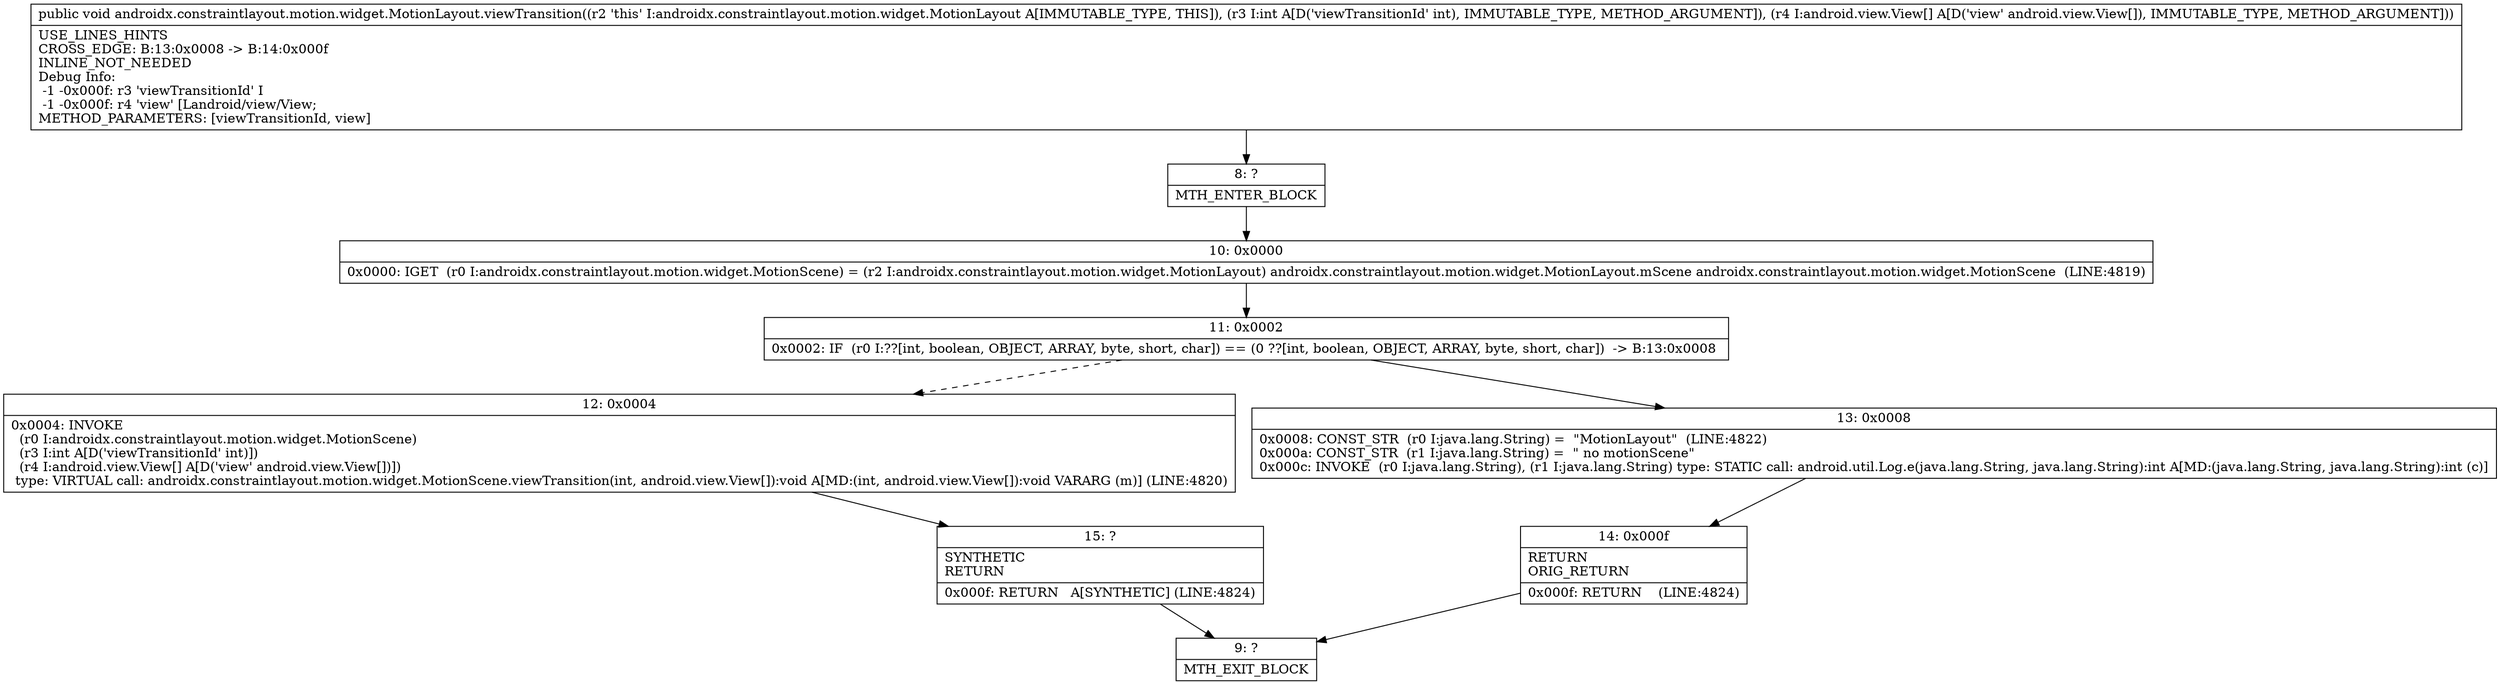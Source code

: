 digraph "CFG forandroidx.constraintlayout.motion.widget.MotionLayout.viewTransition(I[Landroid\/view\/View;)V" {
Node_8 [shape=record,label="{8\:\ ?|MTH_ENTER_BLOCK\l}"];
Node_10 [shape=record,label="{10\:\ 0x0000|0x0000: IGET  (r0 I:androidx.constraintlayout.motion.widget.MotionScene) = (r2 I:androidx.constraintlayout.motion.widget.MotionLayout) androidx.constraintlayout.motion.widget.MotionLayout.mScene androidx.constraintlayout.motion.widget.MotionScene  (LINE:4819)\l}"];
Node_11 [shape=record,label="{11\:\ 0x0002|0x0002: IF  (r0 I:??[int, boolean, OBJECT, ARRAY, byte, short, char]) == (0 ??[int, boolean, OBJECT, ARRAY, byte, short, char])  \-\> B:13:0x0008 \l}"];
Node_12 [shape=record,label="{12\:\ 0x0004|0x0004: INVOKE  \l  (r0 I:androidx.constraintlayout.motion.widget.MotionScene)\l  (r3 I:int A[D('viewTransitionId' int)])\l  (r4 I:android.view.View[] A[D('view' android.view.View[])])\l type: VIRTUAL call: androidx.constraintlayout.motion.widget.MotionScene.viewTransition(int, android.view.View[]):void A[MD:(int, android.view.View[]):void VARARG (m)] (LINE:4820)\l}"];
Node_15 [shape=record,label="{15\:\ ?|SYNTHETIC\lRETURN\l|0x000f: RETURN   A[SYNTHETIC] (LINE:4824)\l}"];
Node_9 [shape=record,label="{9\:\ ?|MTH_EXIT_BLOCK\l}"];
Node_13 [shape=record,label="{13\:\ 0x0008|0x0008: CONST_STR  (r0 I:java.lang.String) =  \"MotionLayout\"  (LINE:4822)\l0x000a: CONST_STR  (r1 I:java.lang.String) =  \" no motionScene\" \l0x000c: INVOKE  (r0 I:java.lang.String), (r1 I:java.lang.String) type: STATIC call: android.util.Log.e(java.lang.String, java.lang.String):int A[MD:(java.lang.String, java.lang.String):int (c)]\l}"];
Node_14 [shape=record,label="{14\:\ 0x000f|RETURN\lORIG_RETURN\l|0x000f: RETURN    (LINE:4824)\l}"];
MethodNode[shape=record,label="{public void androidx.constraintlayout.motion.widget.MotionLayout.viewTransition((r2 'this' I:androidx.constraintlayout.motion.widget.MotionLayout A[IMMUTABLE_TYPE, THIS]), (r3 I:int A[D('viewTransitionId' int), IMMUTABLE_TYPE, METHOD_ARGUMENT]), (r4 I:android.view.View[] A[D('view' android.view.View[]), IMMUTABLE_TYPE, METHOD_ARGUMENT]))  | USE_LINES_HINTS\lCROSS_EDGE: B:13:0x0008 \-\> B:14:0x000f\lINLINE_NOT_NEEDED\lDebug Info:\l  \-1 \-0x000f: r3 'viewTransitionId' I\l  \-1 \-0x000f: r4 'view' [Landroid\/view\/View;\lMETHOD_PARAMETERS: [viewTransitionId, view]\l}"];
MethodNode -> Node_8;Node_8 -> Node_10;
Node_10 -> Node_11;
Node_11 -> Node_12[style=dashed];
Node_11 -> Node_13;
Node_12 -> Node_15;
Node_15 -> Node_9;
Node_13 -> Node_14;
Node_14 -> Node_9;
}

